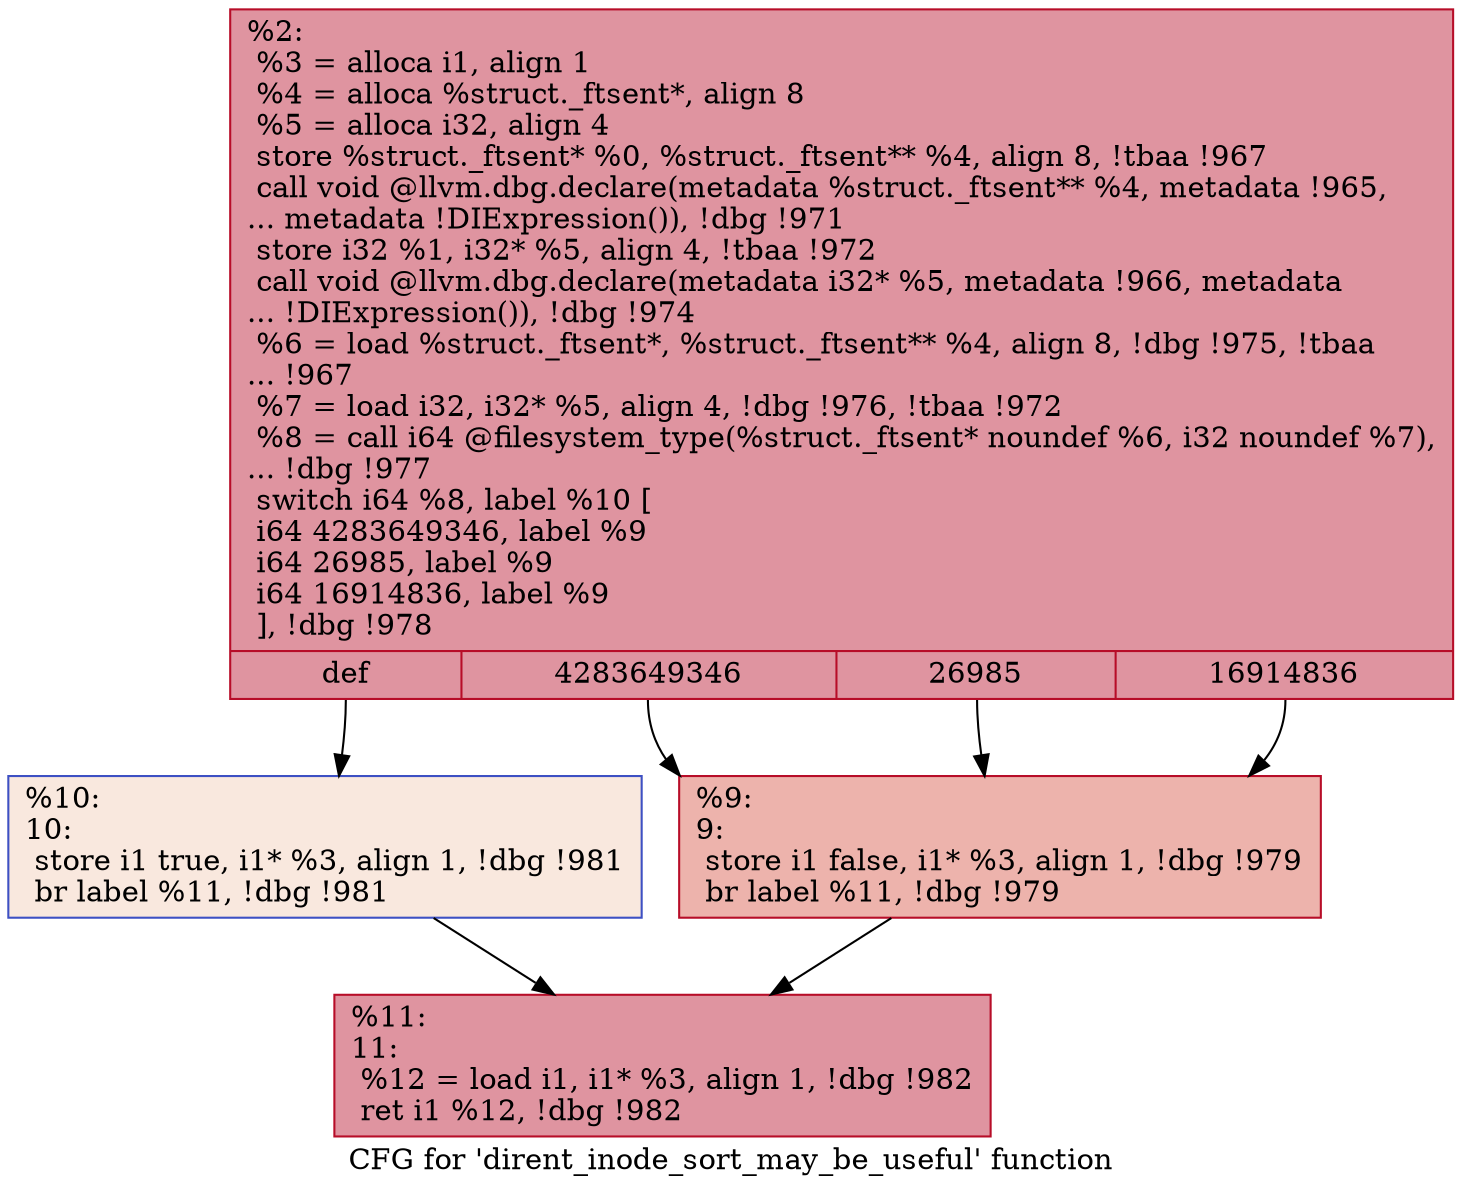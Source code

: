 digraph "CFG for 'dirent_inode_sort_may_be_useful' function" {
	label="CFG for 'dirent_inode_sort_may_be_useful' function";

	Node0x2179a70 [shape=record,color="#b70d28ff", style=filled, fillcolor="#b70d2870",label="{%2:\l  %3 = alloca i1, align 1\l  %4 = alloca %struct._ftsent*, align 8\l  %5 = alloca i32, align 4\l  store %struct._ftsent* %0, %struct._ftsent** %4, align 8, !tbaa !967\l  call void @llvm.dbg.declare(metadata %struct._ftsent** %4, metadata !965,\l... metadata !DIExpression()), !dbg !971\l  store i32 %1, i32* %5, align 4, !tbaa !972\l  call void @llvm.dbg.declare(metadata i32* %5, metadata !966, metadata\l... !DIExpression()), !dbg !974\l  %6 = load %struct._ftsent*, %struct._ftsent** %4, align 8, !dbg !975, !tbaa\l... !967\l  %7 = load i32, i32* %5, align 4, !dbg !976, !tbaa !972\l  %8 = call i64 @filesystem_type(%struct._ftsent* noundef %6, i32 noundef %7),\l... !dbg !977\l  switch i64 %8, label %10 [\l    i64 4283649346, label %9\l    i64 26985, label %9\l    i64 16914836, label %9\l  ], !dbg !978\l|{<s0>def|<s1>4283649346|<s2>26985|<s3>16914836}}"];
	Node0x2179a70:s0 -> Node0x2179b40;
	Node0x2179a70:s1 -> Node0x2179af0;
	Node0x2179a70:s2 -> Node0x2179af0;
	Node0x2179a70:s3 -> Node0x2179af0;
	Node0x2179af0 [shape=record,color="#b70d28ff", style=filled, fillcolor="#d6524470",label="{%9:\l9:                                                \l  store i1 false, i1* %3, align 1, !dbg !979\l  br label %11, !dbg !979\l}"];
	Node0x2179af0 -> Node0x2179b90;
	Node0x2179b40 [shape=record,color="#3d50c3ff", style=filled, fillcolor="#f2cab570",label="{%10:\l10:                                               \l  store i1 true, i1* %3, align 1, !dbg !981\l  br label %11, !dbg !981\l}"];
	Node0x2179b40 -> Node0x2179b90;
	Node0x2179b90 [shape=record,color="#b70d28ff", style=filled, fillcolor="#b70d2870",label="{%11:\l11:                                               \l  %12 = load i1, i1* %3, align 1, !dbg !982\l  ret i1 %12, !dbg !982\l}"];
}

